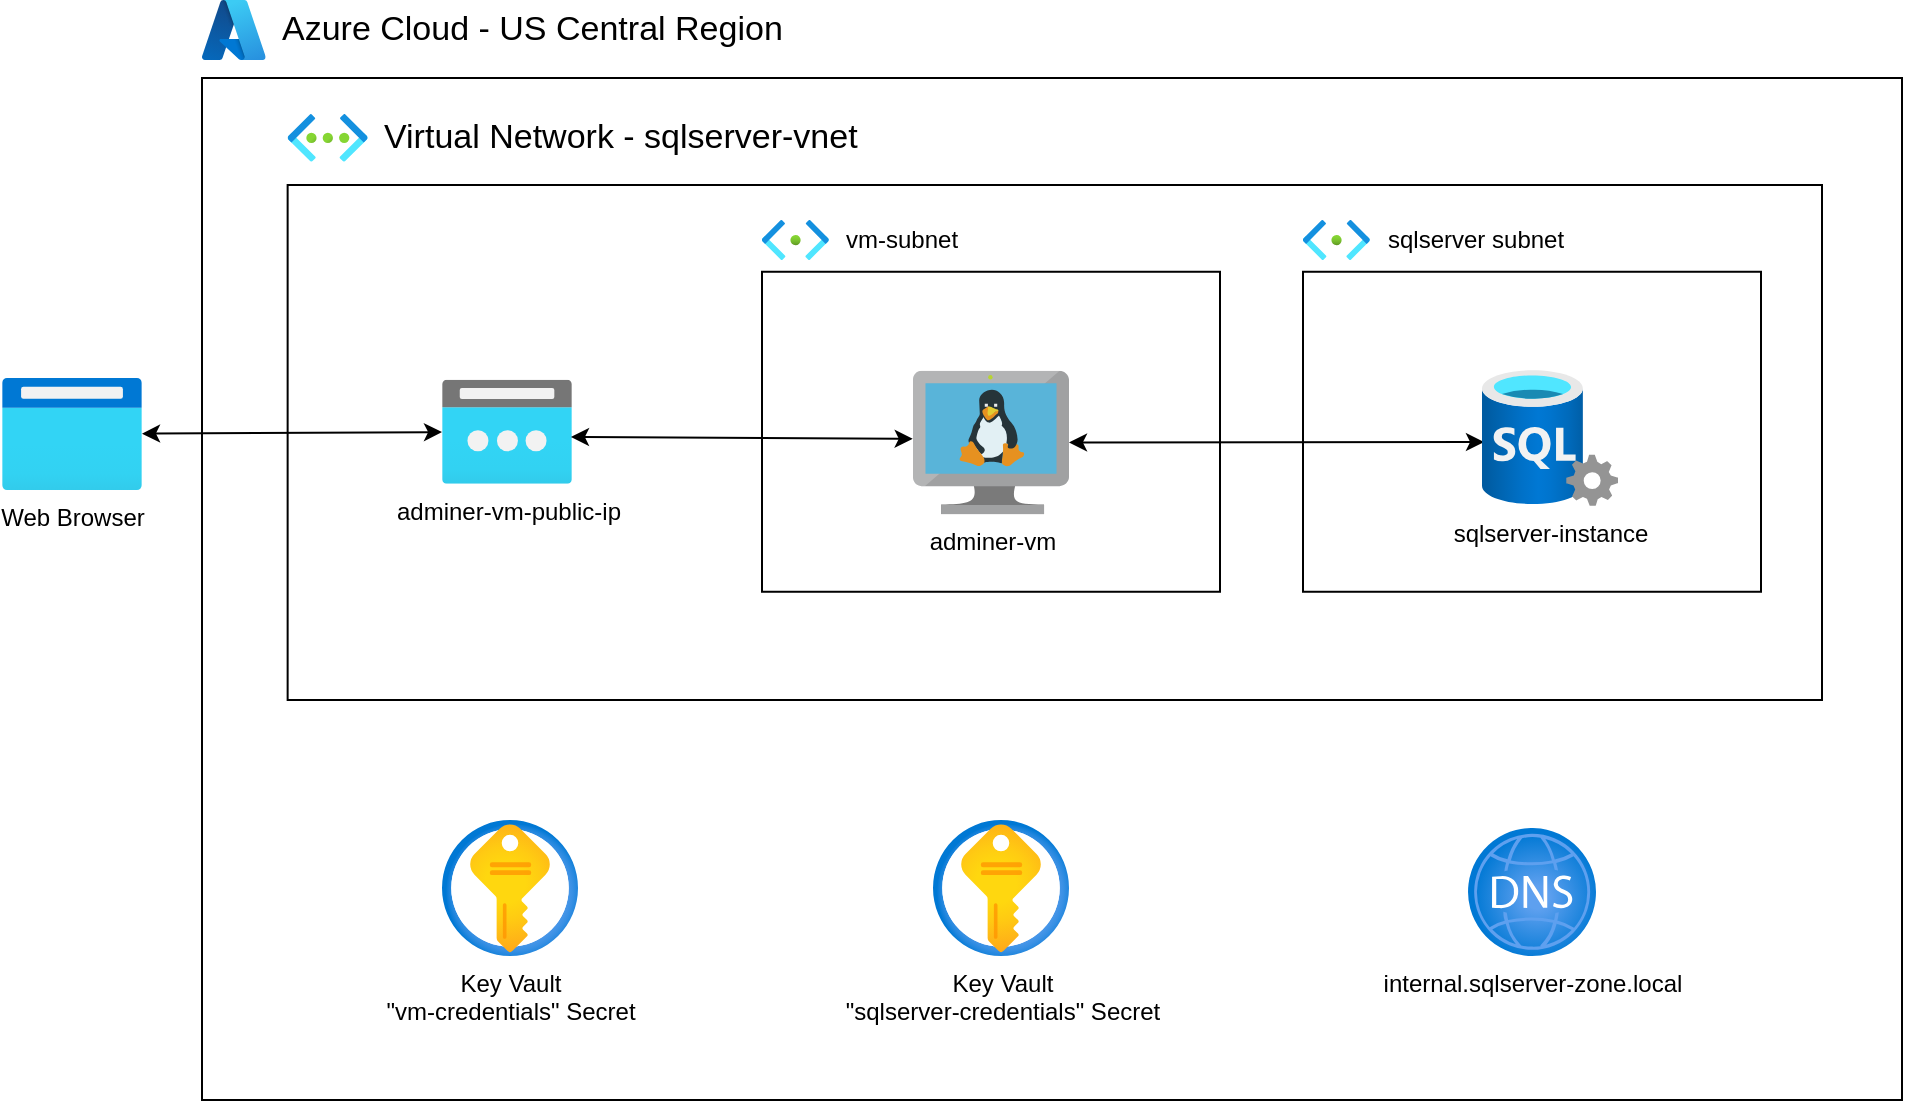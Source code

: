 <mxfile version="28.0.7">
  <diagram id="7gcUSTIZ7YSJ5vT40chW" name="Page-1">
    <mxGraphModel grid="1" page="1" gridSize="10" guides="1" tooltips="1" connect="0" arrows="0" fold="1" pageScale="1" pageWidth="1169" pageHeight="827" background="#ffffff" math="0" shadow="0">
      <root>
        <mxCell id="0" />
        <mxCell id="1" parent="0" />
        <mxCell id="M7SeO1mPTdzSNuAZCHN5-28" value="" style="fillColor=none;rounded=0;labelBackgroundColor=none;fontColor=none;noLabel=1;shadow=0;glass=0;html=1;whiteSpace=wrap;verticalAlign=middle;" vertex="1" parent="1">
          <mxGeometry x="160" y="-731" width="850" height="511" as="geometry" />
        </mxCell>
        <mxCell id="M7SeO1mPTdzSNuAZCHN5-29" value="" style="whiteSpace=wrap;html=1;rounded=0;fillColor=none;" vertex="1" parent="1">
          <mxGeometry x="202.82" y="-677.5" width="767.18" height="257.5" as="geometry" />
        </mxCell>
        <mxCell id="M7SeO1mPTdzSNuAZCHN5-30" value="Azure Cloud - US Central Region" style="image;aspect=fixed;html=1;points=[];align=left;fontSize=17;image=img/lib/azure2/other/Azure_A.svg;labelBackgroundColor=none;labelPosition=right;verticalLabelPosition=middle;verticalAlign=middle;spacing=8;" vertex="1" parent="1">
          <mxGeometry x="160" y="-770" width="31.82" height="30" as="geometry" />
        </mxCell>
        <mxCell id="M7SeO1mPTdzSNuAZCHN5-35" value="Virtual Network - sqlserver-vnet" style="image;aspect=fixed;html=1;points=[];align=left;fontSize=17;image=img/lib/azure2/networking/Virtual_Networks.svg;labelBackgroundColor=none;labelPosition=right;verticalLabelPosition=middle;verticalAlign=middle;spacing=8;" vertex="1" parent="1">
          <mxGeometry x="202.82" y="-713" width="40" height="23.88" as="geometry" />
        </mxCell>
        <mxCell id="M7SeO1mPTdzSNuAZCHN5-36" value="" style="whiteSpace=wrap;html=1;fillColor=none;rounded=0;" vertex="1" parent="1">
          <mxGeometry x="440" y="-634.12" width="229" height="160" as="geometry" />
        </mxCell>
        <mxCell id="M7SeO1mPTdzSNuAZCHN5-42" value="vm-subnet" style="image;aspect=fixed;html=1;points=[];align=left;fontSize=12;image=img/lib/azure2/networking/Subnet.svg;labelBackgroundColor=none;labelPosition=right;verticalLabelPosition=middle;verticalAlign=middle;spacing=9;" vertex="1" parent="1">
          <mxGeometry x="440" y="-660" width="33.4" height="20" as="geometry" />
        </mxCell>
        <mxCell id="ckLyT5EqBb1HqFQdgZS1-2" value="sqlserver subnet" style="image;aspect=fixed;html=1;points=[];align=left;fontSize=12;image=img/lib/azure2/networking/Subnet.svg;labelBackgroundColor=none;labelPosition=right;verticalLabelPosition=middle;verticalAlign=middle;spacing=9;" vertex="1" parent="1">
          <mxGeometry x="710.5" y="-660" width="33.4" height="20" as="geometry" />
        </mxCell>
        <mxCell id="ckLyT5EqBb1HqFQdgZS1-8" value="adminer-vm" style="image;sketch=0;aspect=fixed;html=1;points=[];align=center;fontSize=12;image=img/lib/mscae/VM_Linux.svg;labelBackgroundColor=none;" vertex="1" parent="1">
          <mxGeometry x="515.5" y="-584.63" width="78" height="71.76" as="geometry" />
        </mxCell>
        <mxCell id="ckLyT5EqBb1HqFQdgZS1-12" value="Key Vault&lt;div&gt;&quot;vm-credentials&quot; Secret&lt;/div&gt;" style="image;aspect=fixed;html=1;points=[];align=center;fontSize=12;image=img/lib/azure2/security/Key_Vaults.svg;" vertex="1" parent="1">
          <mxGeometry x="280" y="-360" width="68" height="68" as="geometry" />
        </mxCell>
        <mxCell id="AcA3orxnP_secUjvsncz-1" value="Key Vault&lt;div&gt;&quot;sqlserver-credentials&quot; Secret&lt;/div&gt;" style="image;aspect=fixed;html=1;points=[];align=center;fontSize=12;image=img/lib/azure2/security/Key_Vaults.svg;" vertex="1" parent="1">
          <mxGeometry x="525.5" y="-360" width="68" height="68" as="geometry" />
        </mxCell>
        <mxCell id="AcA3orxnP_secUjvsncz-2" value="" style="whiteSpace=wrap;html=1;fillColor=none;rounded=0;" vertex="1" parent="1">
          <mxGeometry x="710.5" y="-634.12" width="229" height="160" as="geometry" />
        </mxCell>
        <mxCell id="AcA3orxnP_secUjvsncz-5" value="adminer-vm-public-ip" style="image;aspect=fixed;html=1;points=[];align=center;fontSize=12;image=img/lib/azure2/networking/Public_IP_Addresses.svg;" vertex="1" parent="1">
          <mxGeometry x="280" y="-580.12" width="65" height="52" as="geometry" />
        </mxCell>
        <mxCell id="AcA3orxnP_secUjvsncz-6" value="Web Browser" style="image;aspect=fixed;html=1;points=[];align=center;fontSize=12;image=img/lib/azure2/general/Browser.svg;" vertex="1" parent="1">
          <mxGeometry x="60" y="-581" width="70" height="56" as="geometry" />
        </mxCell>
        <mxCell id="AcA3orxnP_secUjvsncz-7" value="" style="endArrow=classic;startArrow=classic;html=1;rounded=0;" edge="1" parent="1" source="AcA3orxnP_secUjvsncz-6" target="AcA3orxnP_secUjvsncz-5">
          <mxGeometry width="50" height="50" relative="1" as="geometry">
            <mxPoint x="120" y="-553" as="sourcePoint" />
            <mxPoint x="270" y="-550" as="targetPoint" />
          </mxGeometry>
        </mxCell>
        <mxCell id="AcA3orxnP_secUjvsncz-8" value="" style="endArrow=classic;startArrow=classic;html=1;rounded=0;exitX=0.992;exitY=0.55;exitDx=0;exitDy=0;exitPerimeter=0;entryX=-0.002;entryY=0.474;entryDx=0;entryDy=0;entryPerimeter=0;" edge="1" parent="1" source="AcA3orxnP_secUjvsncz-5" target="ckLyT5EqBb1HqFQdgZS1-8">
          <mxGeometry width="50" height="50" relative="1" as="geometry">
            <mxPoint x="560" y="-420" as="sourcePoint" />
            <mxPoint x="610" y="-470" as="targetPoint" />
          </mxGeometry>
        </mxCell>
        <mxCell id="AcA3orxnP_secUjvsncz-9" value="" style="endArrow=classic;startArrow=classic;html=1;rounded=0;" edge="1" parent="1" source="ckLyT5EqBb1HqFQdgZS1-8">
          <mxGeometry width="50" height="50" relative="1" as="geometry">
            <mxPoint x="560" y="-420" as="sourcePoint" />
            <mxPoint x="801" y="-548.978" as="targetPoint" />
          </mxGeometry>
        </mxCell>
        <mxCell id="AcA3orxnP_secUjvsncz-10" value="internal.sqlserver-zone.local" style="image;aspect=fixed;html=1;points=[];align=center;fontSize=12;image=img/lib/azure2/networking/DNS_Zones.svg;" vertex="1" parent="1">
          <mxGeometry x="793" y="-356" width="64" height="64" as="geometry" />
        </mxCell>
        <mxCell id="7GDEbVUlDjQjr0txEtAz-1" value="sqlserver-instance" style="image;aspect=fixed;html=1;points=[];align=center;fontSize=12;image=img/lib/azure2/databases/SQL_Server.svg;" vertex="1" parent="1">
          <mxGeometry x="800" y="-585" width="68" height="68" as="geometry" />
        </mxCell>
      </root>
    </mxGraphModel>
  </diagram>
</mxfile>

